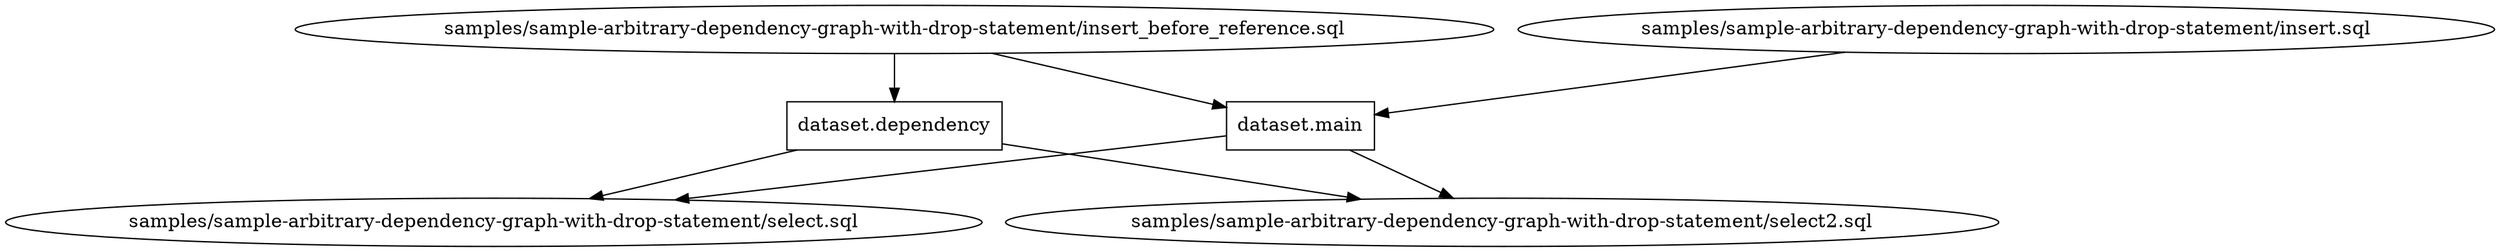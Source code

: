 digraph G {
0 [label="samples/sample-arbitrary-dependency-graph-with-drop-statement/insert.sql", shape="", type=query];
1 [label="samples/sample-arbitrary-dependency-graph-with-drop-statement/insert_before_reference.sql", shape="", type=query];
2 [label="samples/sample-arbitrary-dependency-graph-with-drop-statement/select.sql", shape="", type=query];
3 [label="samples/sample-arbitrary-dependency-graph-with-drop-statement/select2.sql", shape="", type=query];
4 [label="dataset.dependency", shape=box, type=table];
5 [label="dataset.main", shape=box, type=table];
0->5 ;
1->4 ;
1->5 ;
4->2 ;
4->3 ;
5->2 ;
5->3 ;
}
